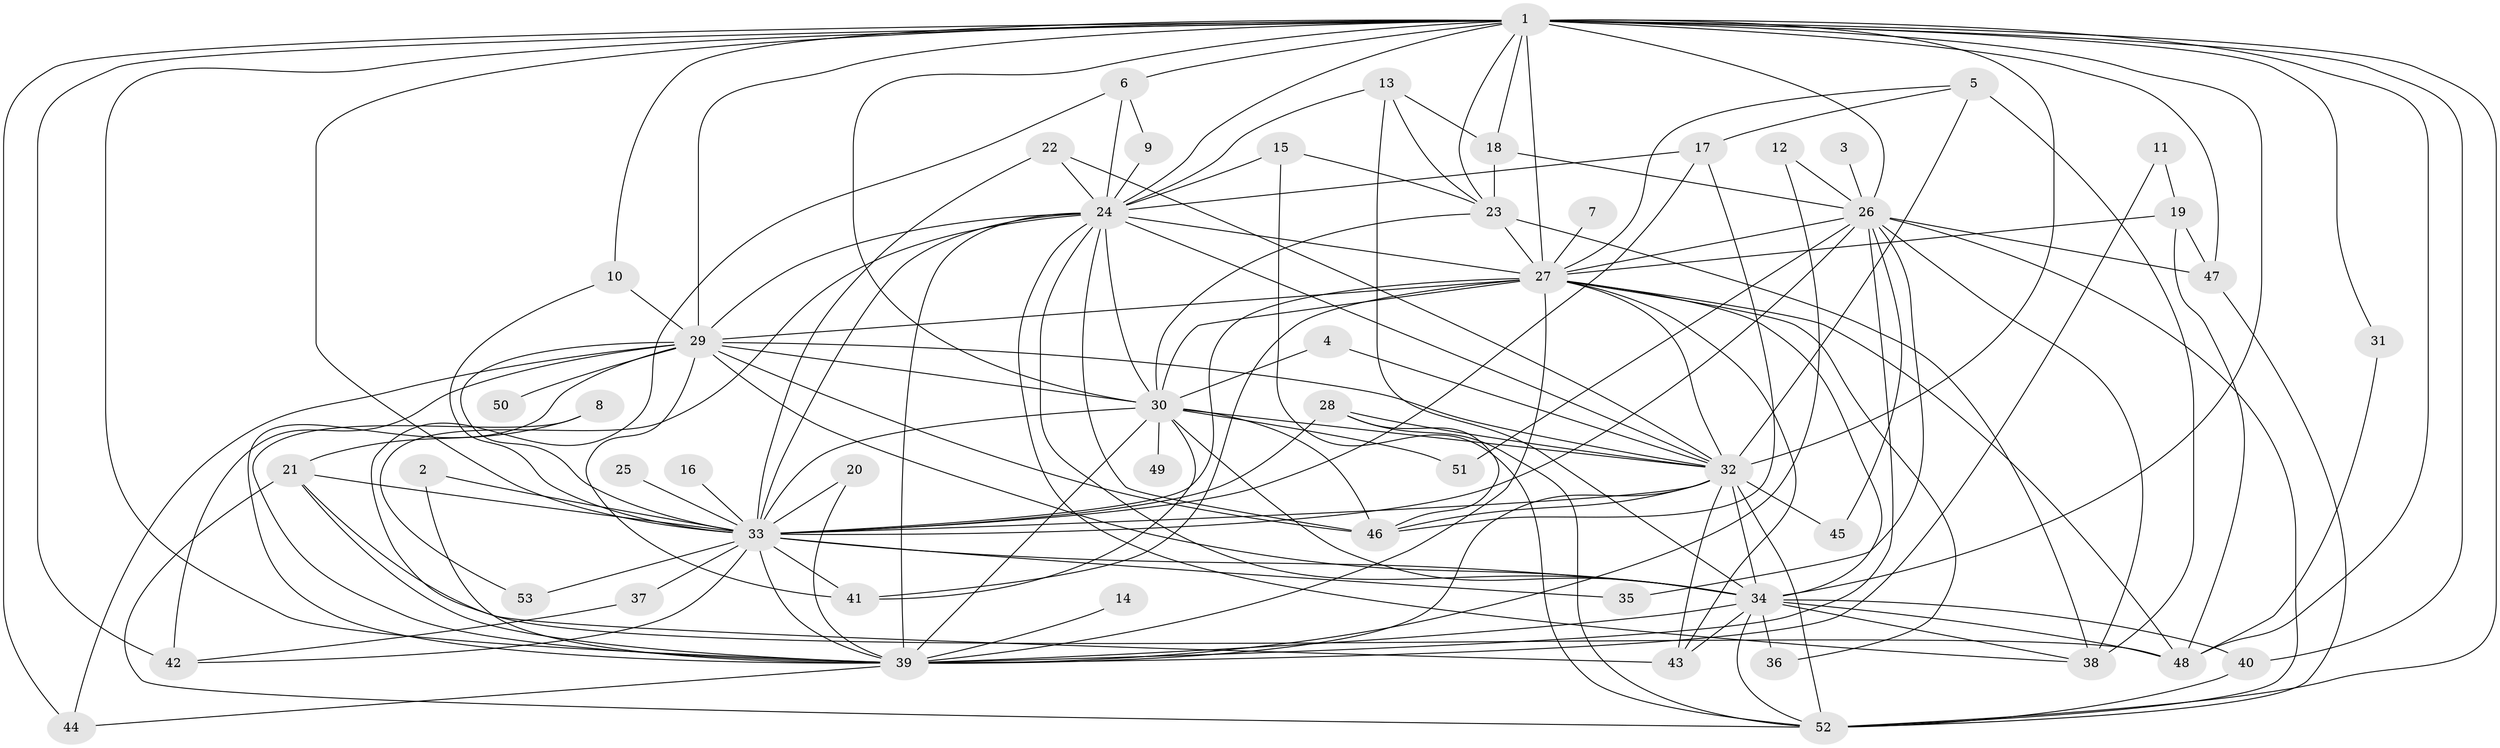 // original degree distribution, {15: 0.009523809523809525, 19: 0.009523809523809525, 18: 0.02857142857142857, 23: 0.009523809523809525, 22: 0.01904761904761905, 26: 0.009523809523809525, 20: 0.009523809523809525, 2: 0.5428571428571428, 4: 0.12380952380952381, 10: 0.009523809523809525, 7: 0.01904761904761905, 5: 0.047619047619047616, 3: 0.1523809523809524, 6: 0.009523809523809525}
// Generated by graph-tools (version 1.1) at 2025/25/03/09/25 03:25:38]
// undirected, 53 vertices, 149 edges
graph export_dot {
graph [start="1"]
  node [color=gray90,style=filled];
  1;
  2;
  3;
  4;
  5;
  6;
  7;
  8;
  9;
  10;
  11;
  12;
  13;
  14;
  15;
  16;
  17;
  18;
  19;
  20;
  21;
  22;
  23;
  24;
  25;
  26;
  27;
  28;
  29;
  30;
  31;
  32;
  33;
  34;
  35;
  36;
  37;
  38;
  39;
  40;
  41;
  42;
  43;
  44;
  45;
  46;
  47;
  48;
  49;
  50;
  51;
  52;
  53;
  1 -- 6 [weight=1.0];
  1 -- 10 [weight=1.0];
  1 -- 18 [weight=1.0];
  1 -- 23 [weight=1.0];
  1 -- 24 [weight=2.0];
  1 -- 26 [weight=2.0];
  1 -- 27 [weight=4.0];
  1 -- 29 [weight=2.0];
  1 -- 30 [weight=2.0];
  1 -- 31 [weight=1.0];
  1 -- 32 [weight=3.0];
  1 -- 33 [weight=2.0];
  1 -- 34 [weight=2.0];
  1 -- 39 [weight=2.0];
  1 -- 40 [weight=1.0];
  1 -- 42 [weight=1.0];
  1 -- 44 [weight=1.0];
  1 -- 47 [weight=1.0];
  1 -- 48 [weight=1.0];
  1 -- 52 [weight=1.0];
  2 -- 33 [weight=1.0];
  2 -- 39 [weight=1.0];
  3 -- 26 [weight=2.0];
  4 -- 30 [weight=1.0];
  4 -- 32 [weight=1.0];
  5 -- 17 [weight=1.0];
  5 -- 27 [weight=1.0];
  5 -- 32 [weight=1.0];
  5 -- 38 [weight=1.0];
  6 -- 9 [weight=1.0];
  6 -- 24 [weight=1.0];
  6 -- 43 [weight=1.0];
  7 -- 27 [weight=1.0];
  8 -- 21 [weight=1.0];
  8 -- 39 [weight=1.0];
  9 -- 24 [weight=1.0];
  10 -- 29 [weight=1.0];
  10 -- 33 [weight=1.0];
  11 -- 19 [weight=1.0];
  11 -- 39 [weight=1.0];
  12 -- 26 [weight=1.0];
  12 -- 39 [weight=1.0];
  13 -- 18 [weight=1.0];
  13 -- 23 [weight=1.0];
  13 -- 24 [weight=1.0];
  13 -- 34 [weight=1.0];
  14 -- 39 [weight=1.0];
  15 -- 23 [weight=1.0];
  15 -- 24 [weight=1.0];
  15 -- 52 [weight=1.0];
  16 -- 33 [weight=1.0];
  17 -- 24 [weight=1.0];
  17 -- 33 [weight=1.0];
  17 -- 46 [weight=1.0];
  18 -- 23 [weight=1.0];
  18 -- 26 [weight=1.0];
  19 -- 27 [weight=1.0];
  19 -- 47 [weight=1.0];
  19 -- 48 [weight=1.0];
  20 -- 33 [weight=1.0];
  20 -- 39 [weight=1.0];
  21 -- 33 [weight=1.0];
  21 -- 39 [weight=1.0];
  21 -- 48 [weight=1.0];
  21 -- 52 [weight=1.0];
  22 -- 24 [weight=1.0];
  22 -- 32 [weight=1.0];
  22 -- 33 [weight=1.0];
  23 -- 27 [weight=1.0];
  23 -- 30 [weight=1.0];
  23 -- 38 [weight=1.0];
  24 -- 27 [weight=2.0];
  24 -- 29 [weight=2.0];
  24 -- 30 [weight=3.0];
  24 -- 32 [weight=1.0];
  24 -- 33 [weight=2.0];
  24 -- 34 [weight=1.0];
  24 -- 38 [weight=1.0];
  24 -- 39 [weight=2.0];
  24 -- 46 [weight=1.0];
  24 -- 53 [weight=1.0];
  25 -- 33 [weight=2.0];
  26 -- 27 [weight=1.0];
  26 -- 33 [weight=1.0];
  26 -- 35 [weight=1.0];
  26 -- 38 [weight=1.0];
  26 -- 39 [weight=1.0];
  26 -- 45 [weight=1.0];
  26 -- 47 [weight=2.0];
  26 -- 51 [weight=1.0];
  26 -- 52 [weight=1.0];
  27 -- 29 [weight=1.0];
  27 -- 30 [weight=1.0];
  27 -- 32 [weight=1.0];
  27 -- 33 [weight=1.0];
  27 -- 34 [weight=1.0];
  27 -- 36 [weight=1.0];
  27 -- 39 [weight=2.0];
  27 -- 41 [weight=1.0];
  27 -- 43 [weight=1.0];
  27 -- 48 [weight=1.0];
  28 -- 32 [weight=1.0];
  28 -- 33 [weight=1.0];
  28 -- 46 [weight=1.0];
  28 -- 52 [weight=1.0];
  29 -- 30 [weight=1.0];
  29 -- 32 [weight=1.0];
  29 -- 33 [weight=1.0];
  29 -- 34 [weight=1.0];
  29 -- 39 [weight=1.0];
  29 -- 41 [weight=1.0];
  29 -- 42 [weight=2.0];
  29 -- 44 [weight=1.0];
  29 -- 46 [weight=1.0];
  29 -- 50 [weight=1.0];
  30 -- 32 [weight=2.0];
  30 -- 33 [weight=1.0];
  30 -- 34 [weight=2.0];
  30 -- 39 [weight=1.0];
  30 -- 41 [weight=1.0];
  30 -- 46 [weight=2.0];
  30 -- 49 [weight=1.0];
  30 -- 51 [weight=1.0];
  31 -- 48 [weight=1.0];
  32 -- 33 [weight=2.0];
  32 -- 34 [weight=1.0];
  32 -- 39 [weight=1.0];
  32 -- 43 [weight=1.0];
  32 -- 45 [weight=1.0];
  32 -- 46 [weight=1.0];
  32 -- 52 [weight=1.0];
  33 -- 34 [weight=1.0];
  33 -- 35 [weight=1.0];
  33 -- 37 [weight=1.0];
  33 -- 39 [weight=1.0];
  33 -- 41 [weight=1.0];
  33 -- 42 [weight=1.0];
  33 -- 53 [weight=1.0];
  34 -- 36 [weight=1.0];
  34 -- 38 [weight=1.0];
  34 -- 39 [weight=2.0];
  34 -- 40 [weight=1.0];
  34 -- 43 [weight=2.0];
  34 -- 48 [weight=1.0];
  34 -- 52 [weight=1.0];
  37 -- 42 [weight=1.0];
  39 -- 44 [weight=1.0];
  40 -- 52 [weight=1.0];
  47 -- 52 [weight=1.0];
}
